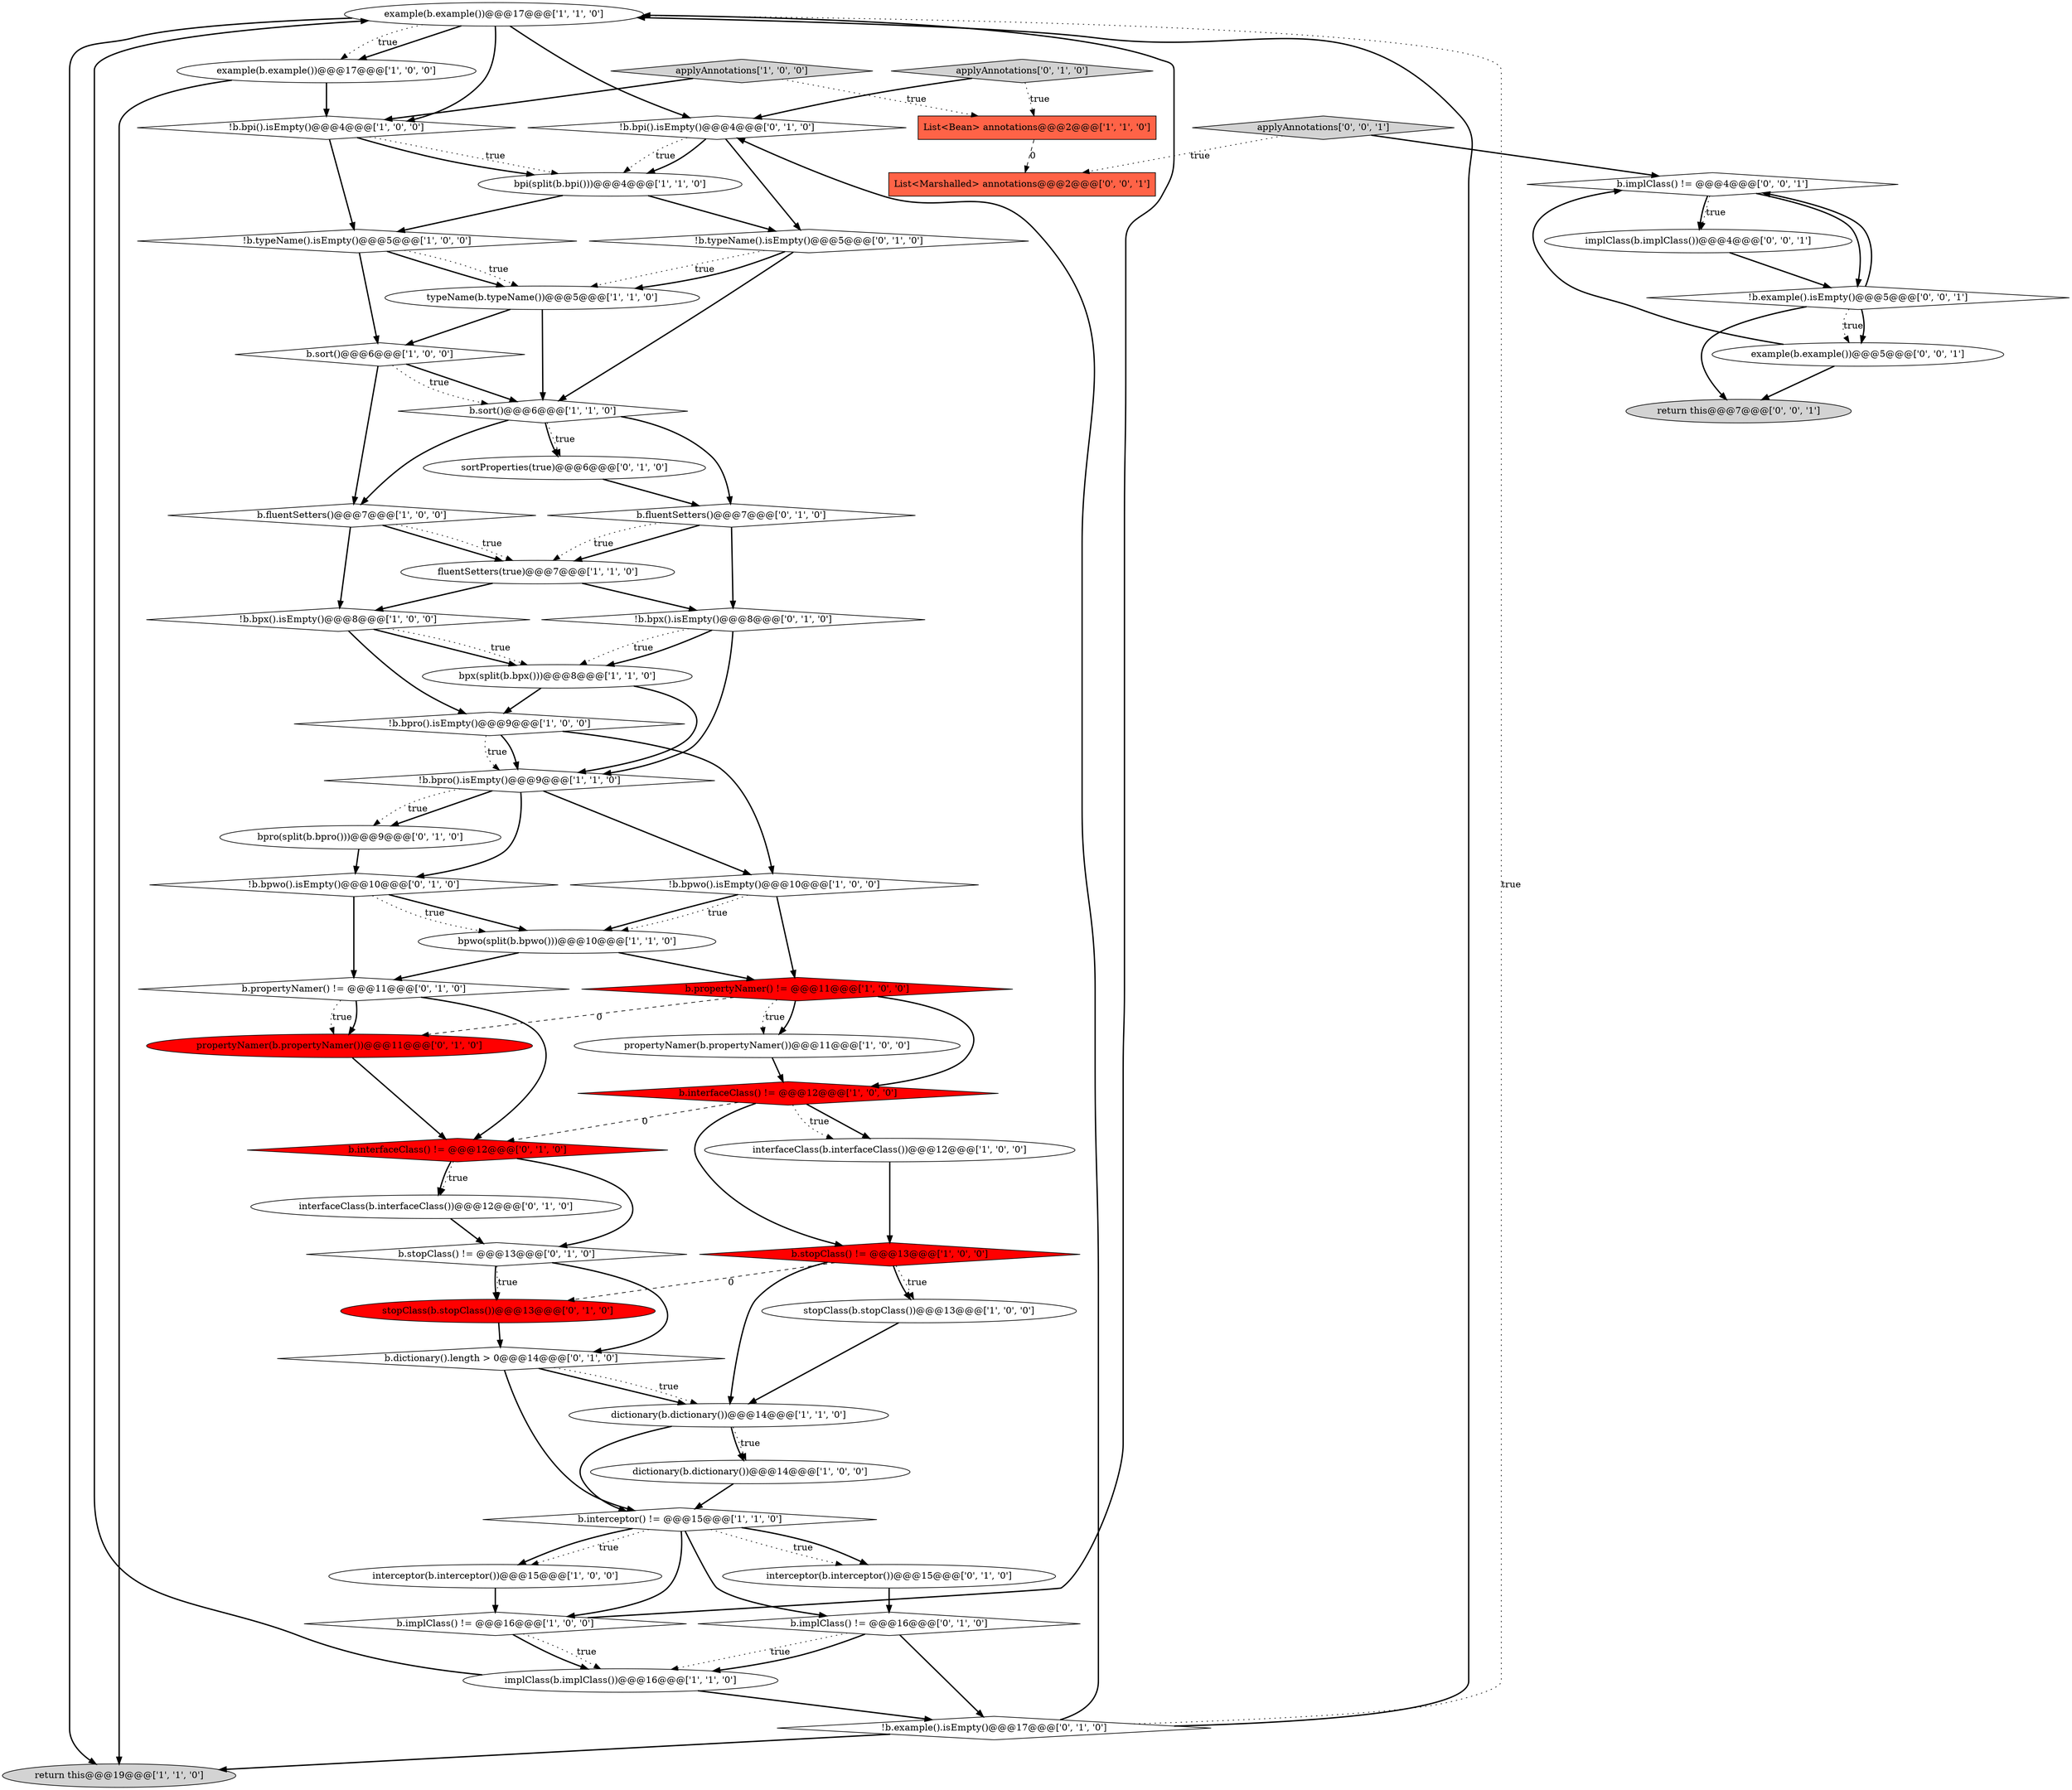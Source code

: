 digraph {
4 [style = filled, label = "return this@@@19@@@['1', '1', '0']", fillcolor = lightgray, shape = ellipse image = "AAA0AAABBB1BBB"];
26 [style = filled, label = "example(b.example())@@@17@@@['1', '1', '0']", fillcolor = white, shape = ellipse image = "AAA0AAABBB1BBB"];
41 [style = filled, label = "!b.bpi().isEmpty()@@@4@@@['0', '1', '0']", fillcolor = white, shape = diamond image = "AAA0AAABBB2BBB"];
1 [style = filled, label = "b.sort()@@@6@@@['1', '0', '0']", fillcolor = white, shape = diamond image = "AAA0AAABBB1BBB"];
2 [style = filled, label = "List<Bean> annotations@@@2@@@['1', '1', '0']", fillcolor = tomato, shape = box image = "AAA0AAABBB1BBB"];
11 [style = filled, label = "example(b.example())@@@17@@@['1', '0', '0']", fillcolor = white, shape = ellipse image = "AAA0AAABBB1BBB"];
39 [style = filled, label = "b.dictionary().length > 0@@@14@@@['0', '1', '0']", fillcolor = white, shape = diamond image = "AAA0AAABBB2BBB"];
13 [style = filled, label = "stopClass(b.stopClass())@@@13@@@['1', '0', '0']", fillcolor = white, shape = ellipse image = "AAA0AAABBB1BBB"];
3 [style = filled, label = "b.implClass() != @@@16@@@['1', '0', '0']", fillcolor = white, shape = diamond image = "AAA0AAABBB1BBB"];
24 [style = filled, label = "bpwo(split(b.bpwo()))@@@10@@@['1', '1', '0']", fillcolor = white, shape = ellipse image = "AAA0AAABBB1BBB"];
47 [style = filled, label = "stopClass(b.stopClass())@@@13@@@['0', '1', '0']", fillcolor = red, shape = ellipse image = "AAA1AAABBB2BBB"];
12 [style = filled, label = "applyAnnotations['1', '0', '0']", fillcolor = lightgray, shape = diamond image = "AAA0AAABBB1BBB"];
28 [style = filled, label = "b.interceptor() != @@@15@@@['1', '1', '0']", fillcolor = white, shape = diamond image = "AAA0AAABBB1BBB"];
0 [style = filled, label = "!b.bpi().isEmpty()@@@4@@@['1', '0', '0']", fillcolor = white, shape = diamond image = "AAA0AAABBB1BBB"];
16 [style = filled, label = "!b.bpro().isEmpty()@@@9@@@['1', '0', '0']", fillcolor = white, shape = diamond image = "AAA0AAABBB1BBB"];
5 [style = filled, label = "b.sort()@@@6@@@['1', '1', '0']", fillcolor = white, shape = diamond image = "AAA0AAABBB1BBB"];
31 [style = filled, label = "bpro(split(b.bpro()))@@@9@@@['0', '1', '0']", fillcolor = white, shape = ellipse image = "AAA0AAABBB2BBB"];
15 [style = filled, label = "typeName(b.typeName())@@@5@@@['1', '1', '0']", fillcolor = white, shape = ellipse image = "AAA0AAABBB1BBB"];
25 [style = filled, label = "bpi(split(b.bpi()))@@@4@@@['1', '1', '0']", fillcolor = white, shape = ellipse image = "AAA0AAABBB1BBB"];
18 [style = filled, label = "!b.bpx().isEmpty()@@@8@@@['1', '0', '0']", fillcolor = white, shape = diamond image = "AAA0AAABBB1BBB"];
8 [style = filled, label = "dictionary(b.dictionary())@@@14@@@['1', '0', '0']", fillcolor = white, shape = ellipse image = "AAA0AAABBB1BBB"];
44 [style = filled, label = "propertyNamer(b.propertyNamer())@@@11@@@['0', '1', '0']", fillcolor = red, shape = ellipse image = "AAA1AAABBB2BBB"];
14 [style = filled, label = "b.stopClass() != @@@13@@@['1', '0', '0']", fillcolor = red, shape = diamond image = "AAA1AAABBB1BBB"];
42 [style = filled, label = "b.stopClass() != @@@13@@@['0', '1', '0']", fillcolor = white, shape = diamond image = "AAA0AAABBB2BBB"];
27 [style = filled, label = "implClass(b.implClass())@@@16@@@['1', '1', '0']", fillcolor = white, shape = ellipse image = "AAA0AAABBB1BBB"];
51 [style = filled, label = "applyAnnotations['0', '0', '1']", fillcolor = lightgray, shape = diamond image = "AAA0AAABBB3BBB"];
46 [style = filled, label = "applyAnnotations['0', '1', '0']", fillcolor = lightgray, shape = diamond image = "AAA0AAABBB2BBB"];
45 [style = filled, label = "!b.typeName().isEmpty()@@@5@@@['0', '1', '0']", fillcolor = white, shape = diamond image = "AAA0AAABBB2BBB"];
54 [style = filled, label = "return this@@@7@@@['0', '0', '1']", fillcolor = lightgray, shape = ellipse image = "AAA0AAABBB3BBB"];
34 [style = filled, label = "!b.bpx().isEmpty()@@@8@@@['0', '1', '0']", fillcolor = white, shape = diamond image = "AAA0AAABBB2BBB"];
37 [style = filled, label = "b.propertyNamer() != @@@11@@@['0', '1', '0']", fillcolor = white, shape = diamond image = "AAA0AAABBB2BBB"];
40 [style = filled, label = "!b.example().isEmpty()@@@17@@@['0', '1', '0']", fillcolor = white, shape = diamond image = "AAA0AAABBB2BBB"];
22 [style = filled, label = "bpx(split(b.bpx()))@@@8@@@['1', '1', '0']", fillcolor = white, shape = ellipse image = "AAA0AAABBB1BBB"];
52 [style = filled, label = "implClass(b.implClass())@@@4@@@['0', '0', '1']", fillcolor = white, shape = ellipse image = "AAA0AAABBB3BBB"];
7 [style = filled, label = "b.fluentSetters()@@@7@@@['1', '0', '0']", fillcolor = white, shape = diamond image = "AAA0AAABBB1BBB"];
50 [style = filled, label = "List<Marshalled> annotations@@@2@@@['0', '0', '1']", fillcolor = tomato, shape = box image = "AAA0AAABBB3BBB"];
35 [style = filled, label = "interceptor(b.interceptor())@@@15@@@['0', '1', '0']", fillcolor = white, shape = ellipse image = "AAA0AAABBB2BBB"];
19 [style = filled, label = "propertyNamer(b.propertyNamer())@@@11@@@['1', '0', '0']", fillcolor = white, shape = ellipse image = "AAA0AAABBB1BBB"];
21 [style = filled, label = "b.interfaceClass() != @@@12@@@['1', '0', '0']", fillcolor = red, shape = diamond image = "AAA1AAABBB1BBB"];
38 [style = filled, label = "b.implClass() != @@@16@@@['0', '1', '0']", fillcolor = white, shape = diamond image = "AAA0AAABBB2BBB"];
17 [style = filled, label = "interceptor(b.interceptor())@@@15@@@['1', '0', '0']", fillcolor = white, shape = ellipse image = "AAA0AAABBB1BBB"];
9 [style = filled, label = "interfaceClass(b.interfaceClass())@@@12@@@['1', '0', '0']", fillcolor = white, shape = ellipse image = "AAA0AAABBB1BBB"];
29 [style = filled, label = "fluentSetters(true)@@@7@@@['1', '1', '0']", fillcolor = white, shape = ellipse image = "AAA0AAABBB1BBB"];
36 [style = filled, label = "!b.bpwo().isEmpty()@@@10@@@['0', '1', '0']", fillcolor = white, shape = diamond image = "AAA0AAABBB2BBB"];
23 [style = filled, label = "dictionary(b.dictionary())@@@14@@@['1', '1', '0']", fillcolor = white, shape = ellipse image = "AAA0AAABBB1BBB"];
30 [style = filled, label = "!b.bpro().isEmpty()@@@9@@@['1', '1', '0']", fillcolor = white, shape = diamond image = "AAA0AAABBB1BBB"];
43 [style = filled, label = "sortProperties(true)@@@6@@@['0', '1', '0']", fillcolor = white, shape = ellipse image = "AAA0AAABBB2BBB"];
48 [style = filled, label = "b.interfaceClass() != @@@12@@@['0', '1', '0']", fillcolor = red, shape = diamond image = "AAA1AAABBB2BBB"];
6 [style = filled, label = "!b.typeName().isEmpty()@@@5@@@['1', '0', '0']", fillcolor = white, shape = diamond image = "AAA0AAABBB1BBB"];
20 [style = filled, label = "b.propertyNamer() != @@@11@@@['1', '0', '0']", fillcolor = red, shape = diamond image = "AAA1AAABBB1BBB"];
32 [style = filled, label = "b.fluentSetters()@@@7@@@['0', '1', '0']", fillcolor = white, shape = diamond image = "AAA0AAABBB2BBB"];
49 [style = filled, label = "!b.example().isEmpty()@@@5@@@['0', '0', '1']", fillcolor = white, shape = diamond image = "AAA0AAABBB3BBB"];
33 [style = filled, label = "interfaceClass(b.interfaceClass())@@@12@@@['0', '1', '0']", fillcolor = white, shape = ellipse image = "AAA0AAABBB2BBB"];
10 [style = filled, label = "!b.bpwo().isEmpty()@@@10@@@['1', '0', '0']", fillcolor = white, shape = diamond image = "AAA0AAABBB1BBB"];
55 [style = filled, label = "example(b.example())@@@5@@@['0', '0', '1']", fillcolor = white, shape = ellipse image = "AAA0AAABBB3BBB"];
53 [style = filled, label = "b.implClass() != @@@4@@@['0', '0', '1']", fillcolor = white, shape = diamond image = "AAA0AAABBB3BBB"];
1->5 [style = bold, label=""];
40->4 [style = bold, label=""];
45->15 [style = dotted, label="true"];
42->47 [style = dotted, label="true"];
25->45 [style = bold, label=""];
28->35 [style = dotted, label="true"];
49->55 [style = dotted, label="true"];
10->24 [style = bold, label=""];
28->38 [style = bold, label=""];
53->52 [style = dotted, label="true"];
51->53 [style = bold, label=""];
30->36 [style = bold, label=""];
32->34 [style = bold, label=""];
29->34 [style = bold, label=""];
25->6 [style = bold, label=""];
0->25 [style = dotted, label="true"];
26->11 [style = bold, label=""];
22->30 [style = bold, label=""];
29->18 [style = bold, label=""];
3->27 [style = bold, label=""];
49->55 [style = bold, label=""];
3->27 [style = dotted, label="true"];
23->28 [style = bold, label=""];
5->43 [style = dotted, label="true"];
20->44 [style = dashed, label="0"];
18->22 [style = bold, label=""];
36->24 [style = bold, label=""];
0->25 [style = bold, label=""];
33->42 [style = bold, label=""];
37->48 [style = bold, label=""];
39->23 [style = bold, label=""];
9->14 [style = bold, label=""];
21->48 [style = dashed, label="0"];
40->26 [style = bold, label=""];
41->45 [style = bold, label=""];
28->3 [style = bold, label=""];
35->38 [style = bold, label=""];
36->24 [style = dotted, label="true"];
46->2 [style = dotted, label="true"];
7->29 [style = bold, label=""];
6->15 [style = dotted, label="true"];
8->28 [style = bold, label=""];
40->26 [style = dotted, label="true"];
53->52 [style = bold, label=""];
14->47 [style = dashed, label="0"];
12->2 [style = dotted, label="true"];
43->32 [style = bold, label=""];
48->33 [style = dotted, label="true"];
47->39 [style = bold, label=""];
28->17 [style = dotted, label="true"];
23->8 [style = bold, label=""];
2->50 [style = dashed, label="0"];
26->4 [style = bold, label=""];
46->41 [style = bold, label=""];
24->20 [style = bold, label=""];
7->29 [style = dotted, label="true"];
34->22 [style = dotted, label="true"];
26->0 [style = bold, label=""];
28->35 [style = bold, label=""];
21->9 [style = bold, label=""];
21->9 [style = dotted, label="true"];
10->24 [style = dotted, label="true"];
30->10 [style = bold, label=""];
48->33 [style = bold, label=""];
5->7 [style = bold, label=""];
36->37 [style = bold, label=""];
20->19 [style = bold, label=""];
49->54 [style = bold, label=""];
27->26 [style = bold, label=""];
45->15 [style = bold, label=""];
22->16 [style = bold, label=""];
38->27 [style = dotted, label="true"];
41->25 [style = dotted, label="true"];
11->4 [style = bold, label=""];
42->39 [style = bold, label=""];
3->26 [style = bold, label=""];
42->47 [style = bold, label=""];
38->27 [style = bold, label=""];
31->36 [style = bold, label=""];
1->7 [style = bold, label=""];
6->15 [style = bold, label=""];
5->32 [style = bold, label=""];
39->23 [style = dotted, label="true"];
6->1 [style = bold, label=""];
26->41 [style = bold, label=""];
14->23 [style = bold, label=""];
30->31 [style = bold, label=""];
16->30 [style = bold, label=""];
37->44 [style = bold, label=""];
17->3 [style = bold, label=""];
7->18 [style = bold, label=""];
28->17 [style = bold, label=""];
20->19 [style = dotted, label="true"];
32->29 [style = dotted, label="true"];
26->11 [style = dotted, label="true"];
14->13 [style = bold, label=""];
38->40 [style = bold, label=""];
37->44 [style = dotted, label="true"];
30->31 [style = dotted, label="true"];
21->14 [style = bold, label=""];
15->1 [style = bold, label=""];
18->16 [style = bold, label=""];
19->21 [style = bold, label=""];
18->22 [style = dotted, label="true"];
10->20 [style = bold, label=""];
23->8 [style = dotted, label="true"];
0->6 [style = bold, label=""];
16->10 [style = bold, label=""];
52->49 [style = bold, label=""];
16->30 [style = dotted, label="true"];
48->42 [style = bold, label=""];
12->0 [style = bold, label=""];
34->30 [style = bold, label=""];
39->28 [style = bold, label=""];
14->13 [style = dotted, label="true"];
15->5 [style = bold, label=""];
34->22 [style = bold, label=""];
5->43 [style = bold, label=""];
20->21 [style = bold, label=""];
32->29 [style = bold, label=""];
53->49 [style = bold, label=""];
49->53 [style = bold, label=""];
11->0 [style = bold, label=""];
44->48 [style = bold, label=""];
55->53 [style = bold, label=""];
24->37 [style = bold, label=""];
40->41 [style = bold, label=""];
13->23 [style = bold, label=""];
27->40 [style = bold, label=""];
41->25 [style = bold, label=""];
51->50 [style = dotted, label="true"];
55->54 [style = bold, label=""];
1->5 [style = dotted, label="true"];
45->5 [style = bold, label=""];
}
